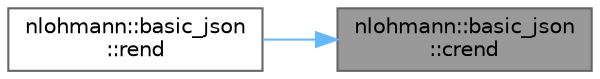 digraph "nlohmann::basic_json::crend"
{
 // LATEX_PDF_SIZE
  bgcolor="transparent";
  edge [fontname=Helvetica,fontsize=10,labelfontname=Helvetica,labelfontsize=10];
  node [fontname=Helvetica,fontsize=10,shape=box,height=0.2,width=0.4];
  rankdir="RL";
  Node1 [id="Node000001",label="nlohmann::basic_json\l::crend",height=0.2,width=0.4,color="gray40", fillcolor="grey60", style="filled", fontcolor="black",tooltip="returns a const reverse iterator to one before the first"];
  Node1 -> Node2 [id="edge3_Node000001_Node000002",dir="back",color="steelblue1",style="solid",tooltip=" "];
  Node2 [id="Node000002",label="nlohmann::basic_json\l::rend",height=0.2,width=0.4,color="grey40", fillcolor="white", style="filled",URL="$classnlohmann_1_1basic__json.html#a2e4cbf41d593d41847b90aea55e5e84d",tooltip="returns an iterator to the reverse-end"];
}

